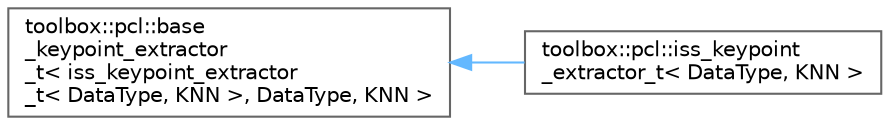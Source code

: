 digraph "Graphical Class Hierarchy"
{
 // LATEX_PDF_SIZE
  bgcolor="transparent";
  edge [fontname=Helvetica,fontsize=10,labelfontname=Helvetica,labelfontsize=10];
  node [fontname=Helvetica,fontsize=10,shape=box,height=0.2,width=0.4];
  rankdir="LR";
  Node0 [id="Node000000",label="toolbox::pcl::base\l_keypoint_extractor\l_t\< iss_keypoint_extractor\l_t\< DataType, KNN \>, DataType, KNN \>",height=0.2,width=0.4,color="grey40", fillcolor="white", style="filled",URL="$classtoolbox_1_1pcl_1_1base__keypoint__extractor__t.html",tooltip=" "];
  Node0 -> Node1 [id="edge43_Node000000_Node000001",dir="back",color="steelblue1",style="solid",tooltip=" "];
  Node1 [id="Node000001",label="toolbox::pcl::iss_keypoint\l_extractor_t\< DataType, KNN \>",height=0.2,width=0.4,color="grey40", fillcolor="white", style="filled",URL="$classtoolbox_1_1pcl_1_1iss__keypoint__extractor__t.html",tooltip="ISS (Intrinsic Shape Signatures) 关键点提取器 / ISS (Intrinsic Shape Signatures) keypoint extractor."];
}
